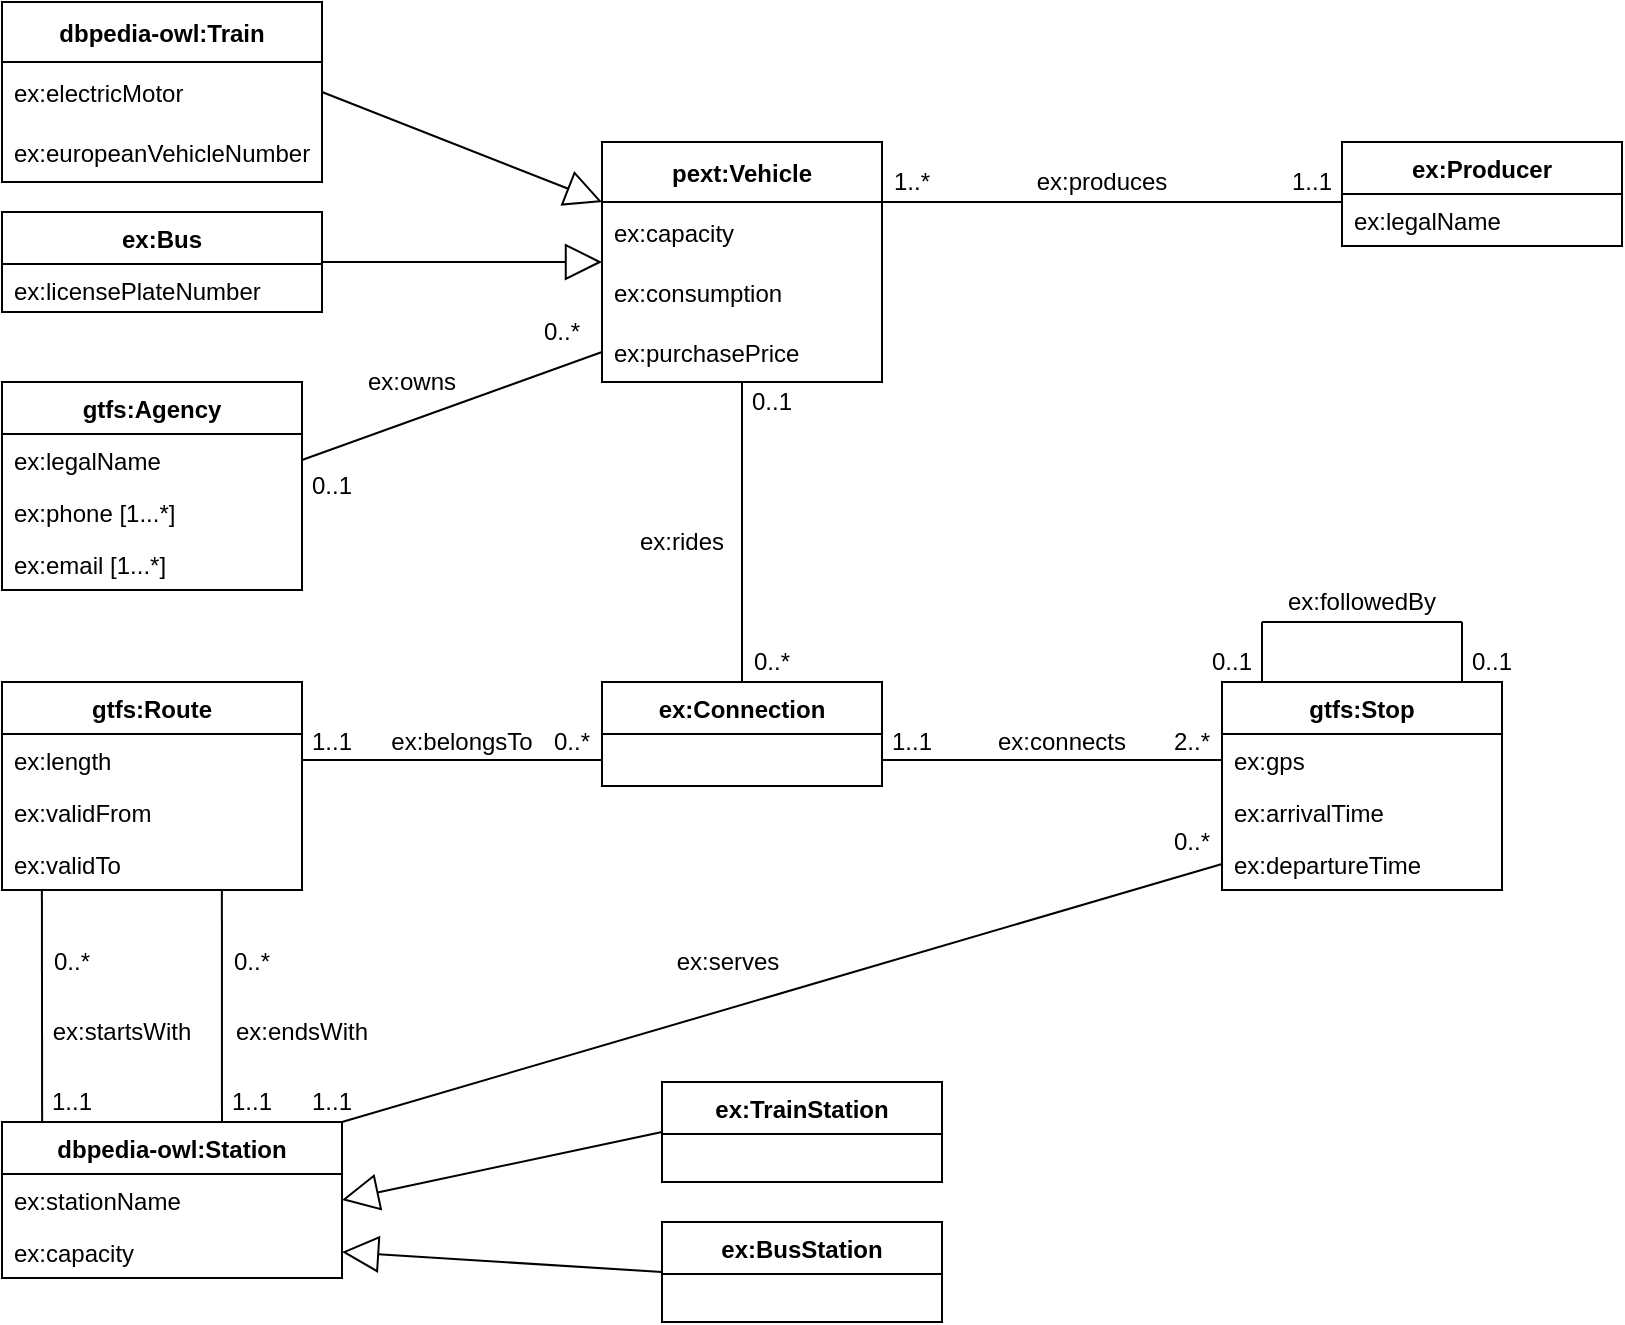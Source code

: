 <mxfile version="17.1.3" type="device"><diagram id="C5RBs43oDa-KdzZeNtuy" name="Page-1"><mxGraphModel dx="1118" dy="512" grid="1" gridSize="10" guides="1" tooltips="1" connect="1" arrows="1" fold="1" page="1" pageScale="1" pageWidth="827" pageHeight="1169" math="0" shadow="0"><root><mxCell id="WIyWlLk6GJQsqaUBKTNV-0"/><mxCell id="WIyWlLk6GJQsqaUBKTNV-1" parent="WIyWlLk6GJQsqaUBKTNV-0"/><mxCell id="jysQHG6dyOURXhGWpBX7-0" value="pext:Vehicle" style="swimlane;fontStyle=1;childLayout=stackLayout;horizontal=1;startSize=30;horizontalStack=0;resizeParent=1;resizeParentMax=0;resizeLast=0;collapsible=1;marginBottom=0;" parent="WIyWlLk6GJQsqaUBKTNV-1" vertex="1"><mxGeometry x="310" y="110" width="140" height="120" as="geometry"/></mxCell><mxCell id="jysQHG6dyOURXhGWpBX7-1" value="ex:capacity" style="text;strokeColor=none;fillColor=none;align=left;verticalAlign=middle;spacingLeft=4;spacingRight=4;overflow=hidden;points=[[0,0.5],[1,0.5]];portConstraint=eastwest;rotatable=0;" parent="jysQHG6dyOURXhGWpBX7-0" vertex="1"><mxGeometry y="30" width="140" height="30" as="geometry"/></mxCell><mxCell id="jysQHG6dyOURXhGWpBX7-2" value="ex:consumption" style="text;strokeColor=none;fillColor=none;align=left;verticalAlign=middle;spacingLeft=4;spacingRight=4;overflow=hidden;points=[[0,0.5],[1,0.5]];portConstraint=eastwest;rotatable=0;" parent="jysQHG6dyOURXhGWpBX7-0" vertex="1"><mxGeometry y="60" width="140" height="30" as="geometry"/></mxCell><mxCell id="jysQHG6dyOURXhGWpBX7-3" value="ex:purchasePrice" style="text;strokeColor=none;fillColor=none;align=left;verticalAlign=middle;spacingLeft=4;spacingRight=4;overflow=hidden;points=[[0,0.5],[1,0.5]];portConstraint=eastwest;rotatable=0;" parent="jysQHG6dyOURXhGWpBX7-0" vertex="1"><mxGeometry y="90" width="140" height="30" as="geometry"/></mxCell><mxCell id="jysQHG6dyOURXhGWpBX7-7" value="dbpedia-owl:Train" style="swimlane;fontStyle=1;childLayout=stackLayout;horizontal=1;startSize=30;horizontalStack=0;resizeParent=1;resizeParentMax=0;resizeLast=0;collapsible=1;marginBottom=0;" parent="WIyWlLk6GJQsqaUBKTNV-1" vertex="1"><mxGeometry x="10" y="40" width="160" height="90" as="geometry"/></mxCell><mxCell id="jysQHG6dyOURXhGWpBX7-8" value="ex:electricMotor" style="text;strokeColor=none;fillColor=none;align=left;verticalAlign=middle;spacingLeft=4;spacingRight=4;overflow=hidden;points=[[0,0.5],[1,0.5]];portConstraint=eastwest;rotatable=0;" parent="jysQHG6dyOURXhGWpBX7-7" vertex="1"><mxGeometry y="30" width="160" height="30" as="geometry"/></mxCell><mxCell id="jysQHG6dyOURXhGWpBX7-9" value="ex:europeanVehicleNumber" style="text;strokeColor=none;fillColor=none;align=left;verticalAlign=middle;spacingLeft=4;spacingRight=4;overflow=hidden;points=[[0,0.5],[1,0.5]];portConstraint=eastwest;rotatable=0;" parent="jysQHG6dyOURXhGWpBX7-7" vertex="1"><mxGeometry y="60" width="160" height="30" as="geometry"/></mxCell><mxCell id="jysQHG6dyOURXhGWpBX7-31" value="" style="endArrow=block;endSize=16;endFill=0;html=1;rounded=0;entryX=0;entryY=0.25;entryDx=0;entryDy=0;exitX=1;exitY=0.5;exitDx=0;exitDy=0;" parent="WIyWlLk6GJQsqaUBKTNV-1" source="jysQHG6dyOURXhGWpBX7-8" target="jysQHG6dyOURXhGWpBX7-0" edge="1"><mxGeometry width="160" relative="1" as="geometry"><mxPoint x="200" y="280" as="sourcePoint"/><mxPoint x="570" y="380" as="targetPoint"/><Array as="points"/></mxGeometry></mxCell><mxCell id="jysQHG6dyOURXhGWpBX7-33" value="ex:Bus" style="swimlane;fontStyle=1;childLayout=stackLayout;horizontal=1;startSize=26;fillColor=none;horizontalStack=0;resizeParent=1;resizeParentMax=0;resizeLast=0;collapsible=1;marginBottom=0;" parent="WIyWlLk6GJQsqaUBKTNV-1" vertex="1"><mxGeometry x="10" y="145" width="160" height="50" as="geometry"/></mxCell><mxCell id="jysQHG6dyOURXhGWpBX7-36" value="ex:licensePlateNumber" style="text;strokeColor=none;fillColor=none;align=left;verticalAlign=top;spacingLeft=4;spacingRight=4;overflow=hidden;rotatable=0;points=[[0,0.5],[1,0.5]];portConstraint=eastwest;" parent="jysQHG6dyOURXhGWpBX7-33" vertex="1"><mxGeometry y="26" width="160" height="24" as="geometry"/></mxCell><mxCell id="jysQHG6dyOURXhGWpBX7-52" value="" style="endArrow=block;endSize=16;endFill=0;html=1;rounded=0;exitX=1;exitY=0.5;exitDx=0;exitDy=0;entryX=0;entryY=0;entryDx=0;entryDy=0;entryPerimeter=0;" parent="WIyWlLk6GJQsqaUBKTNV-1" source="jysQHG6dyOURXhGWpBX7-33" target="jysQHG6dyOURXhGWpBX7-2" edge="1"><mxGeometry width="160" relative="1" as="geometry"><mxPoint x="230" y="410" as="sourcePoint"/><mxPoint x="430" y="340" as="targetPoint"/><Array as="points"/></mxGeometry></mxCell><mxCell id="jysQHG6dyOURXhGWpBX7-54" value="ex:Producer" style="swimlane;fontStyle=1;childLayout=stackLayout;horizontal=1;startSize=26;fillColor=none;horizontalStack=0;resizeParent=1;resizeParentMax=0;resizeLast=0;collapsible=1;marginBottom=0;" parent="WIyWlLk6GJQsqaUBKTNV-1" vertex="1"><mxGeometry x="680" y="110" width="140" height="52" as="geometry"/></mxCell><mxCell id="jysQHG6dyOURXhGWpBX7-55" value="ex:legalName" style="text;strokeColor=none;fillColor=none;align=left;verticalAlign=top;spacingLeft=4;spacingRight=4;overflow=hidden;rotatable=0;points=[[0,0.5],[1,0.5]];portConstraint=eastwest;" parent="jysQHG6dyOURXhGWpBX7-54" vertex="1"><mxGeometry y="26" width="140" height="26" as="geometry"/></mxCell><mxCell id="jysQHG6dyOURXhGWpBX7-180" value="" style="endArrow=none;html=1;edgeStyle=orthogonalEdgeStyle;rounded=0;" parent="WIyWlLk6GJQsqaUBKTNV-1" edge="1"><mxGeometry relative="1" as="geometry"><mxPoint x="450" y="140" as="sourcePoint"/><mxPoint x="680" y="140" as="targetPoint"/><Array as="points"><mxPoint x="640" y="140"/></Array></mxGeometry></mxCell><mxCell id="jysQHG6dyOURXhGWpBX7-183" value="gtfs:Agency" style="swimlane;fontStyle=1;childLayout=stackLayout;horizontal=1;startSize=26;fillColor=none;horizontalStack=0;resizeParent=1;resizeParentMax=0;resizeLast=0;collapsible=1;marginBottom=0;" parent="WIyWlLk6GJQsqaUBKTNV-1" vertex="1"><mxGeometry x="10" y="230" width="150" height="104" as="geometry"/></mxCell><mxCell id="jysQHG6dyOURXhGWpBX7-184" value="ex:legalName" style="text;strokeColor=none;fillColor=none;align=left;verticalAlign=top;spacingLeft=4;spacingRight=4;overflow=hidden;rotatable=0;points=[[0,0.5],[1,0.5]];portConstraint=eastwest;" parent="jysQHG6dyOURXhGWpBX7-183" vertex="1"><mxGeometry y="26" width="150" height="26" as="geometry"/></mxCell><mxCell id="jysQHG6dyOURXhGWpBX7-185" value="ex:phone [1...*]" style="text;strokeColor=none;fillColor=none;align=left;verticalAlign=top;spacingLeft=4;spacingRight=4;overflow=hidden;rotatable=0;points=[[0,0.5],[1,0.5]];portConstraint=eastwest;" parent="jysQHG6dyOURXhGWpBX7-183" vertex="1"><mxGeometry y="52" width="150" height="26" as="geometry"/></mxCell><mxCell id="jysQHG6dyOURXhGWpBX7-186" value="ex:email [1...*]" style="text;strokeColor=none;fillColor=none;align=left;verticalAlign=top;spacingLeft=4;spacingRight=4;overflow=hidden;rotatable=0;points=[[0,0.5],[1,0.5]];portConstraint=eastwest;" parent="jysQHG6dyOURXhGWpBX7-183" vertex="1"><mxGeometry y="78" width="150" height="26" as="geometry"/></mxCell><mxCell id="jysQHG6dyOURXhGWpBX7-202" value="" style="endArrow=none;html=1;rounded=0;exitX=1;exitY=0.5;exitDx=0;exitDy=0;entryX=0;entryY=0.5;entryDx=0;entryDy=0;" parent="WIyWlLk6GJQsqaUBKTNV-1" source="jysQHG6dyOURXhGWpBX7-184" target="jysQHG6dyOURXhGWpBX7-3" edge="1"><mxGeometry relative="1" as="geometry"><mxPoint x="374" y="200" as="sourcePoint"/><mxPoint x="360" y="130" as="targetPoint"/></mxGeometry></mxCell><mxCell id="jysQHG6dyOURXhGWpBX7-209" value="ex:Connection" style="swimlane;fontStyle=1;childLayout=stackLayout;horizontal=1;startSize=26;fillColor=none;horizontalStack=0;resizeParent=1;resizeParentMax=0;resizeLast=0;collapsible=1;marginBottom=0;" parent="WIyWlLk6GJQsqaUBKTNV-1" vertex="1"><mxGeometry x="310" y="380" width="140" height="52" as="geometry"/></mxCell><mxCell id="jysQHG6dyOURXhGWpBX7-214" value="" style="endArrow=none;html=1;rounded=0;entryX=0.5;entryY=0;entryDx=0;entryDy=0;exitX=0.5;exitY=1;exitDx=0;exitDy=0;exitPerimeter=0;" parent="WIyWlLk6GJQsqaUBKTNV-1" source="jysQHG6dyOURXhGWpBX7-3" target="jysQHG6dyOURXhGWpBX7-209" edge="1"><mxGeometry relative="1" as="geometry"><mxPoint x="380" y="240" as="sourcePoint"/><mxPoint x="530" y="170" as="targetPoint"/></mxGeometry></mxCell><mxCell id="jysQHG6dyOURXhGWpBX7-222" value="gtfs:Route" style="swimlane;fontStyle=1;childLayout=stackLayout;horizontal=1;startSize=26;fillColor=none;horizontalStack=0;resizeParent=1;resizeParentMax=0;resizeLast=0;collapsible=1;marginBottom=0;" parent="WIyWlLk6GJQsqaUBKTNV-1" vertex="1"><mxGeometry x="10" y="380" width="150" height="104" as="geometry"/></mxCell><mxCell id="jysQHG6dyOURXhGWpBX7-224" value="ex:length" style="text;strokeColor=none;fillColor=none;align=left;verticalAlign=top;spacingLeft=4;spacingRight=4;overflow=hidden;rotatable=0;points=[[0,0.5],[1,0.5]];portConstraint=eastwest;" parent="jysQHG6dyOURXhGWpBX7-222" vertex="1"><mxGeometry y="26" width="150" height="26" as="geometry"/></mxCell><mxCell id="jysQHG6dyOURXhGWpBX7-225" value="ex:validFrom" style="text;strokeColor=none;fillColor=none;align=left;verticalAlign=top;spacingLeft=4;spacingRight=4;overflow=hidden;rotatable=0;points=[[0,0.5],[1,0.5]];portConstraint=eastwest;" parent="jysQHG6dyOURXhGWpBX7-222" vertex="1"><mxGeometry y="52" width="150" height="26" as="geometry"/></mxCell><mxCell id="jysQHG6dyOURXhGWpBX7-234" value="ex:validTo" style="text;strokeColor=none;fillColor=none;align=left;verticalAlign=top;spacingLeft=4;spacingRight=4;overflow=hidden;rotatable=0;points=[[0,0.5],[1,0.5]];portConstraint=eastwest;" parent="jysQHG6dyOURXhGWpBX7-222" vertex="1"><mxGeometry y="78" width="150" height="26" as="geometry"/></mxCell><mxCell id="jysQHG6dyOURXhGWpBX7-229" value="" style="endArrow=none;html=1;rounded=0;entryX=1;entryY=0.5;entryDx=0;entryDy=0;exitX=0;exitY=0.5;exitDx=0;exitDy=0;" parent="WIyWlLk6GJQsqaUBKTNV-1" edge="1"><mxGeometry relative="1" as="geometry"><mxPoint x="310" y="419" as="sourcePoint"/><mxPoint x="160" y="419" as="targetPoint"/></mxGeometry></mxCell><mxCell id="jysQHG6dyOURXhGWpBX7-235" value="gtfs:Stop" style="swimlane;fontStyle=1;childLayout=stackLayout;horizontal=1;startSize=26;fillColor=none;horizontalStack=0;resizeParent=1;resizeParentMax=0;resizeLast=0;collapsible=1;marginBottom=0;" parent="WIyWlLk6GJQsqaUBKTNV-1" vertex="1"><mxGeometry x="620" y="380" width="140" height="104" as="geometry"/></mxCell><mxCell id="jysQHG6dyOURXhGWpBX7-236" value="ex:gps" style="text;strokeColor=none;fillColor=none;align=left;verticalAlign=top;spacingLeft=4;spacingRight=4;overflow=hidden;rotatable=0;points=[[0,0.5],[1,0.5]];portConstraint=eastwest;" parent="jysQHG6dyOURXhGWpBX7-235" vertex="1"><mxGeometry y="26" width="140" height="26" as="geometry"/></mxCell><mxCell id="DJBe0tUgE1wPVvkfuQSo-30" value="ex:arrivalTime" style="text;strokeColor=none;fillColor=none;align=left;verticalAlign=top;spacingLeft=4;spacingRight=4;overflow=hidden;rotatable=0;points=[[0,0.5],[1,0.5]];portConstraint=eastwest;" parent="jysQHG6dyOURXhGWpBX7-235" vertex="1"><mxGeometry y="52" width="140" height="26" as="geometry"/></mxCell><mxCell id="jysQHG6dyOURXhGWpBX7-237" value="ex:departureTime" style="text;strokeColor=none;fillColor=none;align=left;verticalAlign=top;spacingLeft=4;spacingRight=4;overflow=hidden;rotatable=0;points=[[0,0.5],[1,0.5]];portConstraint=eastwest;" parent="jysQHG6dyOURXhGWpBX7-235" vertex="1"><mxGeometry y="78" width="140" height="26" as="geometry"/></mxCell><mxCell id="jysQHG6dyOURXhGWpBX7-245" value="dbpedia-owl:Station" style="swimlane;fontStyle=1;childLayout=stackLayout;horizontal=1;startSize=26;fillColor=none;horizontalStack=0;resizeParent=1;resizeParentMax=0;resizeLast=0;collapsible=1;marginBottom=0;" parent="WIyWlLk6GJQsqaUBKTNV-1" vertex="1"><mxGeometry x="10" y="600" width="170" height="78" as="geometry"><mxRectangle x="310" y="440" width="70" height="26" as="alternateBounds"/></mxGeometry></mxCell><mxCell id="jysQHG6dyOURXhGWpBX7-247" value="ex:stationName" style="text;strokeColor=none;fillColor=none;align=left;verticalAlign=top;spacingLeft=4;spacingRight=4;overflow=hidden;rotatable=0;points=[[0,0.5],[1,0.5]];portConstraint=eastwest;" parent="jysQHG6dyOURXhGWpBX7-245" vertex="1"><mxGeometry y="26" width="170" height="26" as="geometry"/></mxCell><mxCell id="jysQHG6dyOURXhGWpBX7-248" value="ex:capacity" style="text;strokeColor=none;fillColor=none;align=left;verticalAlign=top;spacingLeft=4;spacingRight=4;overflow=hidden;rotatable=0;points=[[0,0.5],[1,0.5]];portConstraint=eastwest;" parent="jysQHG6dyOURXhGWpBX7-245" vertex="1"><mxGeometry y="52" width="170" height="26" as="geometry"/></mxCell><mxCell id="jysQHG6dyOURXhGWpBX7-257" value="ex:TrainStation" style="swimlane;fontStyle=1;childLayout=stackLayout;horizontal=1;startSize=26;fillColor=none;horizontalStack=0;resizeParent=1;resizeParentMax=0;resizeLast=0;collapsible=1;marginBottom=0;" parent="WIyWlLk6GJQsqaUBKTNV-1" vertex="1"><mxGeometry x="340" y="580" width="140" height="50" as="geometry"/></mxCell><mxCell id="jysQHG6dyOURXhGWpBX7-261" value="" style="endArrow=block;endSize=16;endFill=0;html=1;rounded=0;exitX=0;exitY=0.5;exitDx=0;exitDy=0;entryX=1;entryY=0.5;entryDx=0;entryDy=0;" parent="WIyWlLk6GJQsqaUBKTNV-1" source="jysQHG6dyOURXhGWpBX7-257" target="jysQHG6dyOURXhGWpBX7-247" edge="1"><mxGeometry width="160" relative="1" as="geometry"><mxPoint x="440" y="540" as="sourcePoint"/><mxPoint x="260" y="610" as="targetPoint"/></mxGeometry></mxCell><mxCell id="jysQHG6dyOURXhGWpBX7-262" value="ex:BusStation" style="swimlane;fontStyle=1;childLayout=stackLayout;horizontal=1;startSize=26;fillColor=none;horizontalStack=0;resizeParent=1;resizeParentMax=0;resizeLast=0;collapsible=1;marginBottom=0;" parent="WIyWlLk6GJQsqaUBKTNV-1" vertex="1"><mxGeometry x="340" y="650" width="140" height="50" as="geometry"/></mxCell><mxCell id="jysQHG6dyOURXhGWpBX7-266" value="" style="endArrow=block;endSize=16;endFill=0;html=1;rounded=0;exitX=0;exitY=0.5;exitDx=0;exitDy=0;entryX=1;entryY=0.5;entryDx=0;entryDy=0;" parent="WIyWlLk6GJQsqaUBKTNV-1" source="jysQHG6dyOURXhGWpBX7-262" target="jysQHG6dyOURXhGWpBX7-248" edge="1"><mxGeometry width="160" relative="1" as="geometry"><mxPoint x="570" y="670" as="sourcePoint"/><mxPoint x="200" y="760" as="targetPoint"/></mxGeometry></mxCell><mxCell id="DJBe0tUgE1wPVvkfuQSo-0" value="0..1" style="text;html=1;strokeColor=none;fillColor=none;align=center;verticalAlign=middle;whiteSpace=wrap;rounded=0;" parent="WIyWlLk6GJQsqaUBKTNV-1" vertex="1"><mxGeometry x="160" y="272" width="30" height="20" as="geometry"/></mxCell><mxCell id="DJBe0tUgE1wPVvkfuQSo-2" value="ex:owns" style="text;html=1;strokeColor=none;fillColor=none;align=center;verticalAlign=middle;whiteSpace=wrap;rounded=0;" parent="WIyWlLk6GJQsqaUBKTNV-1" vertex="1"><mxGeometry x="190" y="220" width="50" height="20" as="geometry"/></mxCell><mxCell id="DJBe0tUgE1wPVvkfuQSo-5" value="0..*" style="text;html=1;strokeColor=none;fillColor=none;align=center;verticalAlign=middle;whiteSpace=wrap;rounded=0;" parent="WIyWlLk6GJQsqaUBKTNV-1" vertex="1"><mxGeometry x="270" y="195" width="40" height="20" as="geometry"/></mxCell><mxCell id="DJBe0tUgE1wPVvkfuQSo-6" value="ex:produces" style="text;html=1;strokeColor=none;fillColor=none;align=center;verticalAlign=middle;whiteSpace=wrap;rounded=0;" parent="WIyWlLk6GJQsqaUBKTNV-1" vertex="1"><mxGeometry x="520" y="120" width="80" height="20" as="geometry"/></mxCell><mxCell id="DJBe0tUgE1wPVvkfuQSo-7" value="1..*" style="text;html=1;strokeColor=none;fillColor=none;align=center;verticalAlign=middle;whiteSpace=wrap;rounded=0;" parent="WIyWlLk6GJQsqaUBKTNV-1" vertex="1"><mxGeometry x="450" y="120" width="30" height="20" as="geometry"/></mxCell><mxCell id="DJBe0tUgE1wPVvkfuQSo-8" value="1..1" style="text;html=1;strokeColor=none;fillColor=none;align=center;verticalAlign=middle;whiteSpace=wrap;rounded=0;" parent="WIyWlLk6GJQsqaUBKTNV-1" vertex="1"><mxGeometry x="650" y="120" width="30" height="20" as="geometry"/></mxCell><mxCell id="DJBe0tUgE1wPVvkfuQSo-9" value="ex:rides" style="text;html=1;strokeColor=none;fillColor=none;align=center;verticalAlign=middle;whiteSpace=wrap;rounded=0;" parent="WIyWlLk6GJQsqaUBKTNV-1" vertex="1"><mxGeometry x="320" y="290" width="60" height="40" as="geometry"/></mxCell><mxCell id="DJBe0tUgE1wPVvkfuQSo-10" value="0..1" style="text;html=1;strokeColor=none;fillColor=none;align=center;verticalAlign=middle;whiteSpace=wrap;rounded=0;" parent="WIyWlLk6GJQsqaUBKTNV-1" vertex="1"><mxGeometry x="380" y="230" width="30" height="20" as="geometry"/></mxCell><mxCell id="DJBe0tUgE1wPVvkfuQSo-11" value="0..*" style="text;html=1;strokeColor=none;fillColor=none;align=center;verticalAlign=middle;whiteSpace=wrap;rounded=0;" parent="WIyWlLk6GJQsqaUBKTNV-1" vertex="1"><mxGeometry x="380" y="360" width="30" height="20" as="geometry"/></mxCell><mxCell id="DJBe0tUgE1wPVvkfuQSo-12" value="1..1" style="text;html=1;strokeColor=none;fillColor=none;align=center;verticalAlign=middle;whiteSpace=wrap;rounded=0;" parent="WIyWlLk6GJQsqaUBKTNV-1" vertex="1"><mxGeometry x="160" y="400" width="30" height="20" as="geometry"/></mxCell><mxCell id="DJBe0tUgE1wPVvkfuQSo-13" value="ex:belongsTo" style="text;html=1;strokeColor=none;fillColor=none;align=center;verticalAlign=middle;whiteSpace=wrap;rounded=0;" parent="WIyWlLk6GJQsqaUBKTNV-1" vertex="1"><mxGeometry x="200" y="400" width="80" height="20" as="geometry"/></mxCell><mxCell id="DJBe0tUgE1wPVvkfuQSo-14" value="0..*" style="text;html=1;strokeColor=none;fillColor=none;align=center;verticalAlign=middle;whiteSpace=wrap;rounded=0;" parent="WIyWlLk6GJQsqaUBKTNV-1" vertex="1"><mxGeometry x="280" y="400" width="30" height="20" as="geometry"/></mxCell><mxCell id="DJBe0tUgE1wPVvkfuQSo-15" value="1..1" style="text;html=1;strokeColor=none;fillColor=none;align=center;verticalAlign=middle;whiteSpace=wrap;rounded=0;" parent="WIyWlLk6GJQsqaUBKTNV-1" vertex="1"><mxGeometry x="160" y="580" width="30" height="20" as="geometry"/></mxCell><mxCell id="DJBe0tUgE1wPVvkfuQSo-16" value="" style="endArrow=none;html=1;rounded=0;exitX=1;exitY=0.5;exitDx=0;exitDy=0;entryX=0;entryY=0.5;entryDx=0;entryDy=0;" parent="WIyWlLk6GJQsqaUBKTNV-1" target="jysQHG6dyOURXhGWpBX7-236" edge="1"><mxGeometry width="50" height="50" relative="1" as="geometry"><mxPoint x="450" y="419" as="sourcePoint"/><mxPoint x="530" y="513" as="targetPoint"/></mxGeometry></mxCell><mxCell id="DJBe0tUgE1wPVvkfuQSo-17" value="1..1" style="text;html=1;strokeColor=none;fillColor=none;align=center;verticalAlign=middle;whiteSpace=wrap;rounded=0;" parent="WIyWlLk6GJQsqaUBKTNV-1" vertex="1"><mxGeometry x="450" y="400" width="30" height="20" as="geometry"/></mxCell><mxCell id="DJBe0tUgE1wPVvkfuQSo-18" value="2..*" style="text;html=1;strokeColor=none;fillColor=none;align=center;verticalAlign=middle;whiteSpace=wrap;rounded=0;" parent="WIyWlLk6GJQsqaUBKTNV-1" vertex="1"><mxGeometry x="590" y="400" width="30" height="20" as="geometry"/></mxCell><mxCell id="DJBe0tUgE1wPVvkfuQSo-19" value="" style="endArrow=none;html=1;rounded=0;entryX=0;entryY=0.5;entryDx=0;entryDy=0;exitX=1;exitY=0;exitDx=0;exitDy=0;" parent="WIyWlLk6GJQsqaUBKTNV-1" source="jysQHG6dyOURXhGWpBX7-245" target="jysQHG6dyOURXhGWpBX7-237" edge="1"><mxGeometry width="50" height="50" relative="1" as="geometry"><mxPoint x="510" y="540" as="sourcePoint"/><mxPoint x="550" y="450" as="targetPoint"/></mxGeometry></mxCell><mxCell id="DJBe0tUgE1wPVvkfuQSo-20" value="0..*" style="text;html=1;strokeColor=none;fillColor=none;align=center;verticalAlign=middle;whiteSpace=wrap;rounded=0;" parent="WIyWlLk6GJQsqaUBKTNV-1" vertex="1"><mxGeometry x="590" y="450" width="30" height="20" as="geometry"/></mxCell><mxCell id="DJBe0tUgE1wPVvkfuQSo-22" value="" style="endArrow=none;html=1;rounded=0;exitX=0.118;exitY=0;exitDx=0;exitDy=0;exitPerimeter=0;entryX=0.133;entryY=1;entryDx=0;entryDy=0;entryPerimeter=0;" parent="WIyWlLk6GJQsqaUBKTNV-1" source="jysQHG6dyOURXhGWpBX7-245" target="jysQHG6dyOURXhGWpBX7-234" edge="1"><mxGeometry width="50" height="50" relative="1" as="geometry"><mxPoint x="410" y="550" as="sourcePoint"/><mxPoint x="50" y="530" as="targetPoint"/></mxGeometry></mxCell><mxCell id="DJBe0tUgE1wPVvkfuQSo-23" value="ex:startsWith" style="text;html=1;strokeColor=none;fillColor=none;align=center;verticalAlign=middle;whiteSpace=wrap;rounded=0;" parent="WIyWlLk6GJQsqaUBKTNV-1" vertex="1"><mxGeometry x="30" y="540" width="80" height="30" as="geometry"/></mxCell><mxCell id="DJBe0tUgE1wPVvkfuQSo-24" value="ex:endsWith" style="text;html=1;strokeColor=none;fillColor=none;align=center;verticalAlign=middle;whiteSpace=wrap;rounded=0;" parent="WIyWlLk6GJQsqaUBKTNV-1" vertex="1"><mxGeometry x="120" y="540" width="80" height="30" as="geometry"/></mxCell><mxCell id="DJBe0tUgE1wPVvkfuQSo-25" value="" style="endArrow=none;html=1;rounded=0;entryX=0.733;entryY=1;entryDx=0;entryDy=0;entryPerimeter=0;exitX=0.647;exitY=0;exitDx=0;exitDy=0;exitPerimeter=0;" parent="WIyWlLk6GJQsqaUBKTNV-1" source="jysQHG6dyOURXhGWpBX7-245" target="jysQHG6dyOURXhGWpBX7-234" edge="1"><mxGeometry width="50" height="50" relative="1" as="geometry"><mxPoint x="200" y="560" as="sourcePoint"/><mxPoint x="130" y="570" as="targetPoint"/></mxGeometry></mxCell><mxCell id="DJBe0tUgE1wPVvkfuQSo-26" value="1..1" style="text;html=1;strokeColor=none;fillColor=none;align=center;verticalAlign=middle;whiteSpace=wrap;rounded=0;" parent="WIyWlLk6GJQsqaUBKTNV-1" vertex="1"><mxGeometry x="30" y="580" width="30" height="20" as="geometry"/></mxCell><mxCell id="DJBe0tUgE1wPVvkfuQSo-27" value="0..*" style="text;html=1;strokeColor=none;fillColor=none;align=center;verticalAlign=middle;whiteSpace=wrap;rounded=0;" parent="WIyWlLk6GJQsqaUBKTNV-1" vertex="1"><mxGeometry x="30" y="510" width="30" height="20" as="geometry"/></mxCell><mxCell id="DJBe0tUgE1wPVvkfuQSo-28" value="0..*" style="text;html=1;strokeColor=none;fillColor=none;align=center;verticalAlign=middle;whiteSpace=wrap;rounded=0;" parent="WIyWlLk6GJQsqaUBKTNV-1" vertex="1"><mxGeometry x="120" y="510" width="30" height="20" as="geometry"/></mxCell><mxCell id="DJBe0tUgE1wPVvkfuQSo-29" value="1..1" style="text;html=1;strokeColor=none;fillColor=none;align=center;verticalAlign=middle;whiteSpace=wrap;rounded=0;" parent="WIyWlLk6GJQsqaUBKTNV-1" vertex="1"><mxGeometry x="120" y="580" width="30" height="20" as="geometry"/></mxCell><mxCell id="DJBe0tUgE1wPVvkfuQSo-33" value="" style="endArrow=none;html=1;rounded=0;exitX=0.143;exitY=0;exitDx=0;exitDy=0;exitPerimeter=0;" parent="WIyWlLk6GJQsqaUBKTNV-1" source="jysQHG6dyOURXhGWpBX7-235" edge="1"><mxGeometry width="50" height="50" relative="1" as="geometry"><mxPoint x="680" y="340" as="sourcePoint"/><mxPoint x="640" y="350" as="targetPoint"/></mxGeometry></mxCell><mxCell id="DJBe0tUgE1wPVvkfuQSo-34" value="" style="endArrow=none;html=1;rounded=0;exitX=0.143;exitY=0;exitDx=0;exitDy=0;exitPerimeter=0;" parent="WIyWlLk6GJQsqaUBKTNV-1" edge="1"><mxGeometry width="50" height="50" relative="1" as="geometry"><mxPoint x="740.02" y="380" as="sourcePoint"/><mxPoint x="740" y="350" as="targetPoint"/></mxGeometry></mxCell><mxCell id="DJBe0tUgE1wPVvkfuQSo-35" value="" style="endArrow=none;html=1;rounded=0;" parent="WIyWlLk6GJQsqaUBKTNV-1" edge="1"><mxGeometry width="50" height="50" relative="1" as="geometry"><mxPoint x="640" y="350" as="sourcePoint"/><mxPoint x="740" y="350" as="targetPoint"/></mxGeometry></mxCell><mxCell id="DJBe0tUgE1wPVvkfuQSo-36" value="0..1" style="text;html=1;strokeColor=none;fillColor=none;align=center;verticalAlign=middle;whiteSpace=wrap;rounded=0;" parent="WIyWlLk6GJQsqaUBKTNV-1" vertex="1"><mxGeometry x="610" y="360" width="30" height="20" as="geometry"/></mxCell><mxCell id="DJBe0tUgE1wPVvkfuQSo-37" value="0..1" style="text;html=1;strokeColor=none;fillColor=none;align=center;verticalAlign=middle;whiteSpace=wrap;rounded=0;" parent="WIyWlLk6GJQsqaUBKTNV-1" vertex="1"><mxGeometry x="740" y="360" width="30" height="20" as="geometry"/></mxCell><mxCell id="sDvjOSXYCldvRzvzOwGB-0" value="ex:connects" style="text;html=1;strokeColor=none;fillColor=none;align=center;verticalAlign=middle;whiteSpace=wrap;rounded=0;" vertex="1" parent="WIyWlLk6GJQsqaUBKTNV-1"><mxGeometry x="500" y="400" width="80" height="20" as="geometry"/></mxCell><mxCell id="sDvjOSXYCldvRzvzOwGB-1" value="ex:followedBy" style="text;html=1;strokeColor=none;fillColor=none;align=center;verticalAlign=middle;whiteSpace=wrap;rounded=0;" vertex="1" parent="WIyWlLk6GJQsqaUBKTNV-1"><mxGeometry x="650" y="330" width="80" height="20" as="geometry"/></mxCell><mxCell id="sDvjOSXYCldvRzvzOwGB-2" value="&lt;span&gt;ex:serves&lt;/span&gt;" style="text;html=1;strokeColor=none;fillColor=none;align=center;verticalAlign=middle;whiteSpace=wrap;rounded=0;" vertex="1" parent="WIyWlLk6GJQsqaUBKTNV-1"><mxGeometry x="340" y="510" width="66" height="20" as="geometry"/></mxCell></root></mxGraphModel></diagram></mxfile>